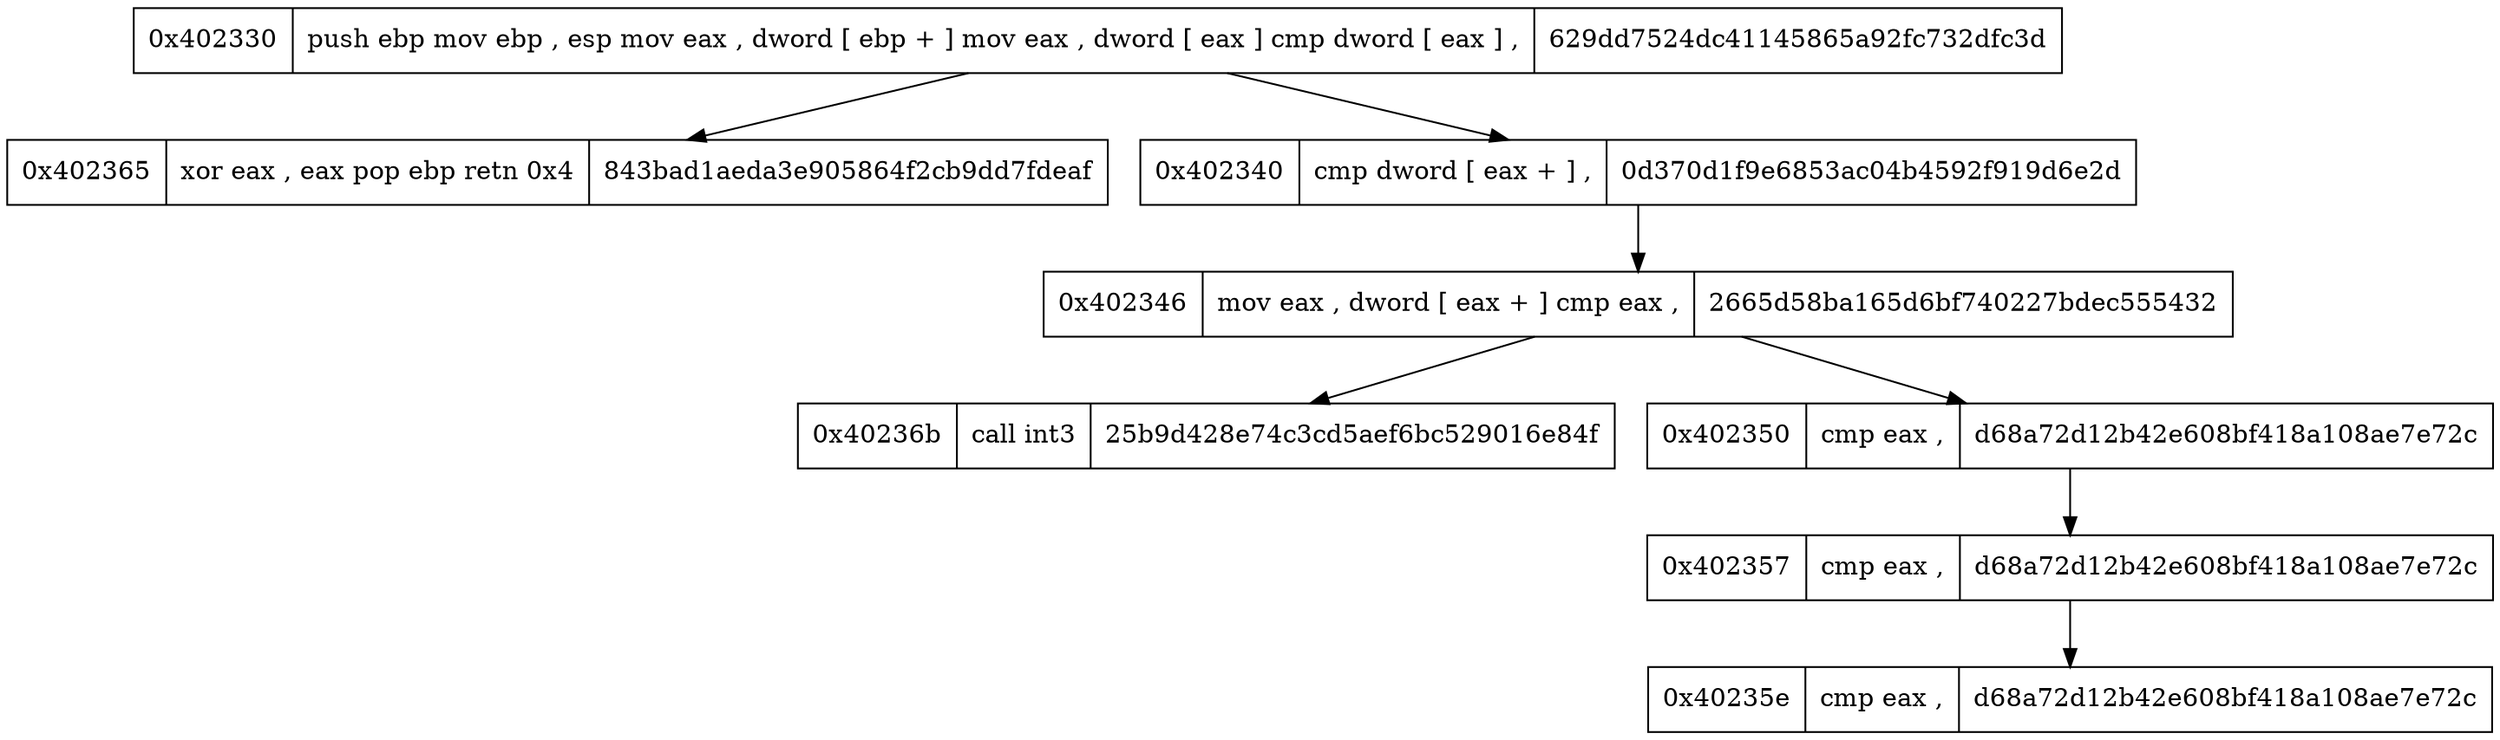 digraph{
node [shape=record];
"0x402330"[label="0x402330|  push ebp
 mov ebp ,  esp
 mov eax ,  dword  [ ebp + ]
 mov eax ,  dword  [ eax ]
 cmp dword  [ eax ] , 
| 629dd7524dc41145865a92fc732dfc3d"] "0x402330" -> "0x402365""0x402330" -> "0x402340""0x402365"[label="0x402365|  xor eax ,  eax
 pop ebp
 retn 0x4
| 843bad1aeda3e905864f2cb9dd7fdeaf"] "0x402340"[label="0x402340|  cmp dword  [ eax + ] , 
| 0d370d1f9e6853ac04b4592f919d6e2d"] "0x402340" -> "0x402346""0x402346"[label="0x402346|  mov eax ,  dword  [ eax + ]
 cmp eax , 
| 2665d58ba165d6bf740227bdec555432"] "0x402346" -> "0x40236b""0x402346" -> "0x402350""0x40236b"[label="0x40236b|  call
 int3
| 25b9d428e74c3cd5aef6bc529016e84f"] "0x402350"[label="0x402350|  cmp eax , 
| d68a72d12b42e608bf418a108ae7e72c"] "0x402350" -> "0x402357""0x402357"[label="0x402357|  cmp eax , 
| d68a72d12b42e608bf418a108ae7e72c"] "0x402357" -> "0x40235e""0x40235e"[label="0x40235e|  cmp eax , 
| d68a72d12b42e608bf418a108ae7e72c"] }